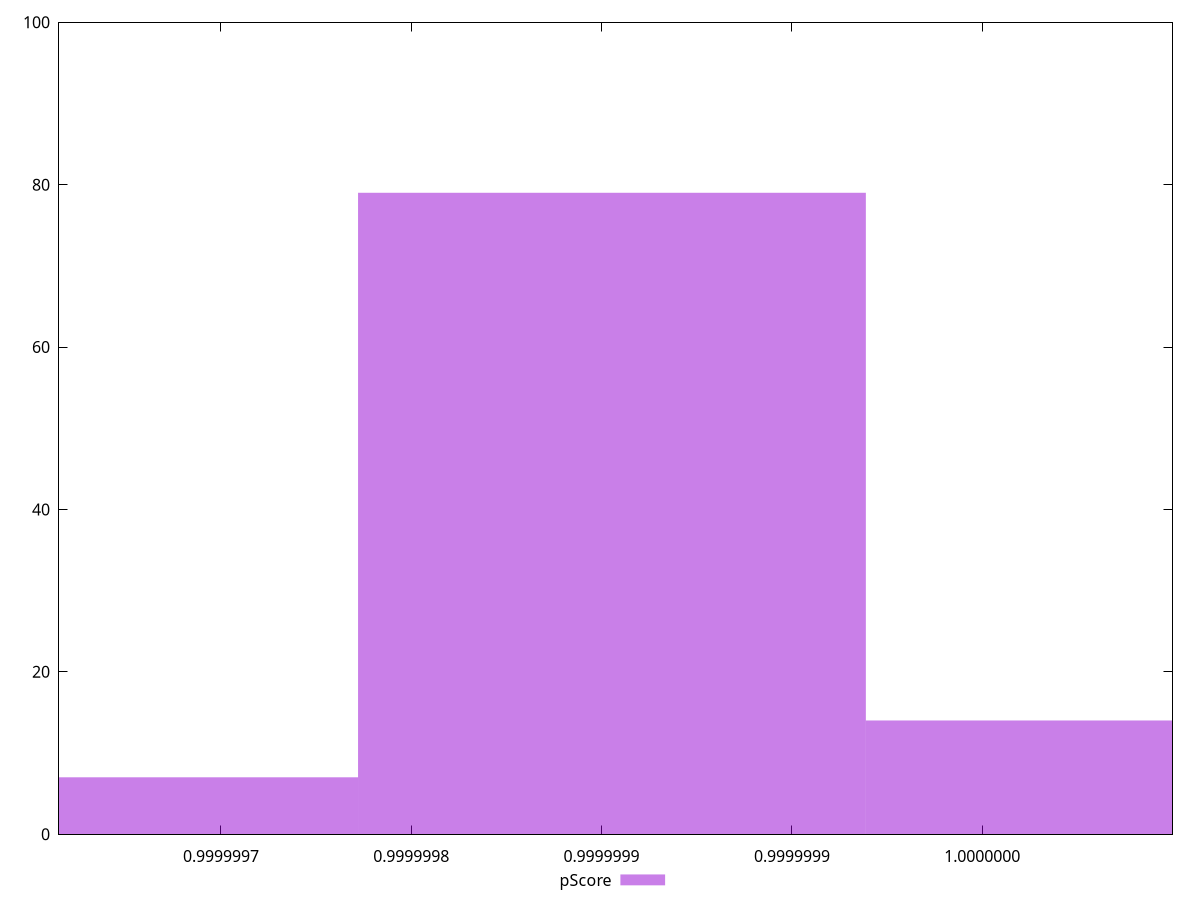 reset

$pScore <<EOF
0.9999998527328832 79
0.9999997193314992 7
0.9999999861342671 14
EOF

set key outside below
set boxwidth 1.3340138397724854e-7
set xrange [0.9999997074703659:0.9999999999903153]
set yrange [0:100]
set trange [0:100]
set style fill transparent solid 0.5 noborder
set terminal svg size 640, 490 enhanced background rgb 'white'
set output "reports/report_00032_2021-02-25T10-28-15.087Z/bootup-time/samples/card/pScore/histogram.svg"

plot $pScore title "pScore" with boxes

reset
